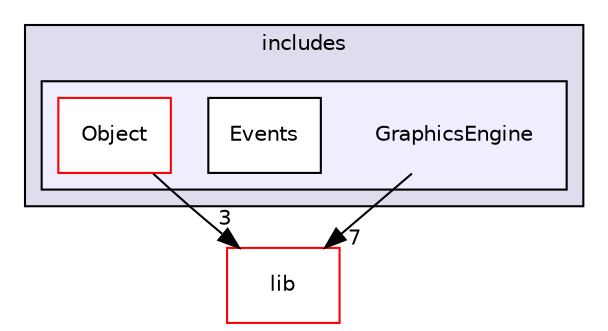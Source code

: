 digraph "includes/GraphicsEngine" {
  compound=true
  node [ fontsize="10", fontname="Helvetica"];
  edge [ labelfontsize="10", labelfontname="Helvetica"];
  subgraph clusterdir_09e761304027c904456130627fd4dcf5 {
    graph [ bgcolor="#ddddee", pencolor="black", label="includes" fontname="Helvetica", fontsize="10", URL="dir_09e761304027c904456130627fd4dcf5.html"]
  subgraph clusterdir_8262adb3c9227dd2832974e4bbe65f24 {
    graph [ bgcolor="#eeeeff", pencolor="black", label="" URL="dir_8262adb3c9227dd2832974e4bbe65f24.html"];
    dir_8262adb3c9227dd2832974e4bbe65f24 [shape=plaintext label="GraphicsEngine"];
    dir_9e20cbd77f3a6e229509743b29a23b85 [shape=box label="Events" color="black" fillcolor="white" style="filled" URL="dir_9e20cbd77f3a6e229509743b29a23b85.html"];
    dir_3ba5c0c70426d2bc832136c8f1c6a523 [shape=box label="Object" color="red" fillcolor="white" style="filled" URL="dir_3ba5c0c70426d2bc832136c8f1c6a523.html"];
  }
  }
  dir_97aefd0d527b934f1d99a682da8fe6a9 [shape=box label="lib" fillcolor="white" style="filled" color="red" URL="dir_97aefd0d527b934f1d99a682da8fe6a9.html"];
  dir_3ba5c0c70426d2bc832136c8f1c6a523->dir_97aefd0d527b934f1d99a682da8fe6a9 [headlabel="3", labeldistance=1.5 headhref="dir_000003_000007.html"];
  dir_8262adb3c9227dd2832974e4bbe65f24->dir_97aefd0d527b934f1d99a682da8fe6a9 [headlabel="7", labeldistance=1.5 headhref="dir_000001_000007.html"];
}
